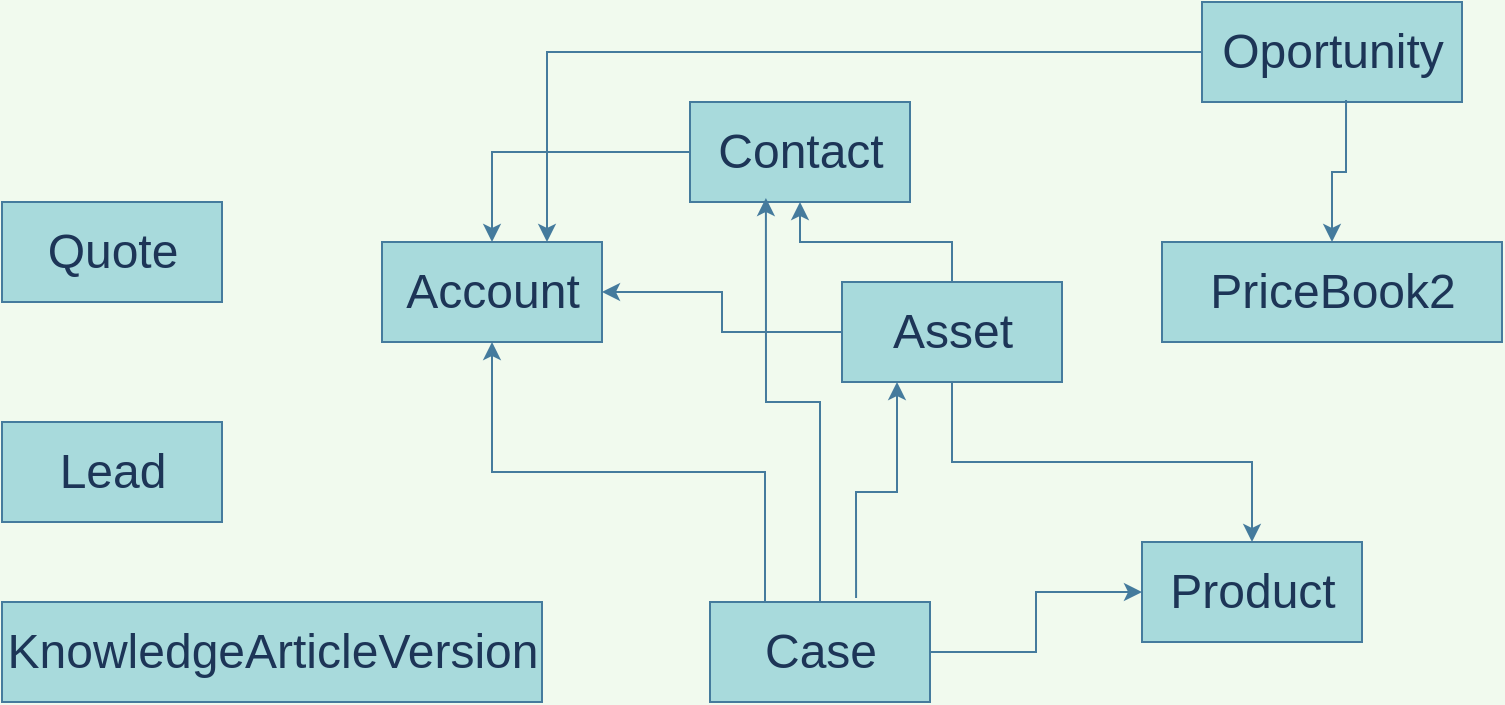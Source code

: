 <mxfile version="20.4.0" type="github"><diagram id="1SM22O7Kd2JYgfA0T8k3" name="Página-1"><mxGraphModel dx="5077" dy="479" grid="1" gridSize="10" guides="1" tooltips="1" connect="1" arrows="1" fold="1" page="1" pageScale="1" pageWidth="827" pageHeight="1169" background="#F1FAEE" math="0" shadow="0"><root><mxCell id="0"/><mxCell id="1" parent="0"/><mxCell id="FKeongPLxDq8FLIK552c-3" value="Lead" style="html=1;fontSize=24;fillColor=#A8DADC;strokeColor=#457B9D;fontColor=#1D3557;" parent="1" vertex="1"><mxGeometry x="-4120" y="210" width="110" height="50" as="geometry"/></mxCell><mxCell id="FKeongPLxDq8FLIK552c-4" value="Account" style="html=1;fontSize=24;fillColor=#A8DADC;strokeColor=#457B9D;fontColor=#1D3557;" parent="1" vertex="1"><mxGeometry x="-3930" y="120" width="110" height="50" as="geometry"/></mxCell><mxCell id="FKeongPLxDq8FLIK552c-5" value="Contact" style="html=1;fontSize=24;fillColor=#A8DADC;strokeColor=#457B9D;fontColor=#1D3557;" parent="1" vertex="1"><mxGeometry x="-3776" y="50" width="110" height="50" as="geometry"/></mxCell><mxCell id="VmHgna6y-gOOKhq2sRlZ-14" style="edgeStyle=orthogonalEdgeStyle;rounded=0;orthogonalLoop=1;jettySize=auto;html=1;strokeColor=#457B9D;fontColor=#1D3557;fillColor=#A8DADC;" parent="1" source="FKeongPLxDq8FLIK552c-10" target="FKeongPLxDq8FLIK552c-5" edge="1"><mxGeometry relative="1" as="geometry"/></mxCell><mxCell id="FKeongPLxDq8FLIK552c-10" value="Asset" style="html=1;fontSize=24;fillColor=#A8DADC;strokeColor=#457B9D;fontColor=#1D3557;" parent="1" vertex="1"><mxGeometry x="-3700" y="140" width="110" height="50" as="geometry"/></mxCell><mxCell id="FKeongPLxDq8FLIK552c-11" value="Case" style="html=1;fontSize=24;fillColor=#A8DADC;strokeColor=#457B9D;fontColor=#1D3557;" parent="1" vertex="1"><mxGeometry x="-3766" y="300" width="110" height="50" as="geometry"/></mxCell><mxCell id="FKeongPLxDq8FLIK552c-12" value="Product" style="html=1;fontSize=24;fillColor=#A8DADC;strokeColor=#457B9D;fontColor=#1D3557;" parent="1" vertex="1"><mxGeometry x="-3550" y="270" width="110" height="50" as="geometry"/></mxCell><mxCell id="FKeongPLxDq8FLIK552c-15" value="PriceBook2" style="html=1;fontSize=24;fillColor=#A8DADC;strokeColor=#457B9D;fontColor=#1D3557;" parent="1" vertex="1"><mxGeometry x="-3540" y="120" width="170" height="50" as="geometry"/></mxCell><mxCell id="FKeongPLxDq8FLIK552c-16" value="Oportunity" style="html=1;fontSize=24;fillColor=#A8DADC;strokeColor=#457B9D;fontColor=#1D3557;" parent="1" vertex="1"><mxGeometry x="-3520" width="130" height="50" as="geometry"/></mxCell><mxCell id="FKeongPLxDq8FLIK552c-19" value="Quote" style="html=1;fontSize=24;fillColor=#A8DADC;strokeColor=#457B9D;fontColor=#1D3557;" parent="1" vertex="1"><mxGeometry x="-4120" y="100" width="110" height="50" as="geometry"/></mxCell><mxCell id="FKeongPLxDq8FLIK552c-24" value="KnowledgeArticleVersion" style="html=1;fontSize=24;fillColor=#A8DADC;strokeColor=#457B9D;fontColor=#1D3557;" parent="1" vertex="1"><mxGeometry x="-4120" y="300" width="270" height="50" as="geometry"/></mxCell><mxCell id="VmHgna6y-gOOKhq2sRlZ-15" style="edgeStyle=orthogonalEdgeStyle;rounded=0;orthogonalLoop=1;jettySize=auto;html=1;strokeColor=#457B9D;fontColor=#1D3557;fillColor=#A8DADC;entryX=0.345;entryY=0.96;entryDx=0;entryDy=0;entryPerimeter=0;exitX=0.5;exitY=0;exitDx=0;exitDy=0;" parent="1" source="FKeongPLxDq8FLIK552c-11" target="FKeongPLxDq8FLIK552c-5" edge="1"><mxGeometry relative="1" as="geometry"><mxPoint x="-3635" y="150" as="sourcePoint"/><mxPoint x="-3720" y="150" as="targetPoint"/></mxGeometry></mxCell><mxCell id="VmHgna6y-gOOKhq2sRlZ-16" style="edgeStyle=orthogonalEdgeStyle;rounded=0;orthogonalLoop=1;jettySize=auto;html=1;strokeColor=#457B9D;fontColor=#1D3557;fillColor=#A8DADC;" parent="1" source="FKeongPLxDq8FLIK552c-5" target="FKeongPLxDq8FLIK552c-4" edge="1"><mxGeometry relative="1" as="geometry"><mxPoint x="-3635" y="150" as="sourcePoint"/><mxPoint x="-3701" y="90" as="targetPoint"/></mxGeometry></mxCell><mxCell id="VmHgna6y-gOOKhq2sRlZ-17" style="edgeStyle=orthogonalEdgeStyle;rounded=0;orthogonalLoop=1;jettySize=auto;html=1;strokeColor=#457B9D;fontColor=#1D3557;fillColor=#A8DADC;exitX=0.25;exitY=0;exitDx=0;exitDy=0;" parent="1" source="FKeongPLxDq8FLIK552c-11" target="FKeongPLxDq8FLIK552c-4" edge="1"><mxGeometry relative="1" as="geometry"><mxPoint x="-3701" y="310" as="sourcePoint"/><mxPoint x="-3718.05" y="88" as="targetPoint"/></mxGeometry></mxCell><mxCell id="VmHgna6y-gOOKhq2sRlZ-18" style="edgeStyle=orthogonalEdgeStyle;rounded=0;orthogonalLoop=1;jettySize=auto;html=1;strokeColor=#457B9D;fontColor=#1D3557;fillColor=#A8DADC;entryX=0.75;entryY=0;entryDx=0;entryDy=0;" parent="1" source="FKeongPLxDq8FLIK552c-16" target="FKeongPLxDq8FLIK552c-4" edge="1"><mxGeometry relative="1" as="geometry"><mxPoint x="-3728.5" y="310" as="sourcePoint"/><mxPoint x="-3800" y="140" as="targetPoint"/></mxGeometry></mxCell><mxCell id="VmHgna6y-gOOKhq2sRlZ-19" style="edgeStyle=orthogonalEdgeStyle;rounded=0;orthogonalLoop=1;jettySize=auto;html=1;strokeColor=#457B9D;fontColor=#1D3557;fillColor=#A8DADC;entryX=1;entryY=0.5;entryDx=0;entryDy=0;" parent="1" source="FKeongPLxDq8FLIK552c-10" target="FKeongPLxDq8FLIK552c-4" edge="1"><mxGeometry relative="1" as="geometry"><mxPoint x="-3635" y="150" as="sourcePoint"/><mxPoint x="-3711" y="110" as="targetPoint"/></mxGeometry></mxCell><mxCell id="VmHgna6y-gOOKhq2sRlZ-20" style="edgeStyle=orthogonalEdgeStyle;rounded=0;orthogonalLoop=1;jettySize=auto;html=1;strokeColor=#457B9D;fontColor=#1D3557;fillColor=#A8DADC;exitX=0.5;exitY=1;exitDx=0;exitDy=0;" parent="1" source="FKeongPLxDq8FLIK552c-10" target="FKeongPLxDq8FLIK552c-12" edge="1"><mxGeometry relative="1" as="geometry"><mxPoint x="-3690" y="175" as="sourcePoint"/><mxPoint x="-3810" y="155" as="targetPoint"/></mxGeometry></mxCell><mxCell id="VmHgna6y-gOOKhq2sRlZ-22" style="edgeStyle=orthogonalEdgeStyle;rounded=0;orthogonalLoop=1;jettySize=auto;html=1;strokeColor=#457B9D;fontColor=#1D3557;fillColor=#A8DADC;exitX=0.664;exitY=-0.04;exitDx=0;exitDy=0;entryX=0.25;entryY=1;entryDx=0;entryDy=0;exitPerimeter=0;" parent="1" source="FKeongPLxDq8FLIK552c-11" target="FKeongPLxDq8FLIK552c-10" edge="1"><mxGeometry relative="1" as="geometry"><mxPoint x="-3635" y="200" as="sourcePoint"/><mxPoint x="-3485" y="280" as="targetPoint"/></mxGeometry></mxCell><mxCell id="VmHgna6y-gOOKhq2sRlZ-23" style="edgeStyle=orthogonalEdgeStyle;rounded=0;orthogonalLoop=1;jettySize=auto;html=1;strokeColor=#457B9D;fontColor=#1D3557;fillColor=#A8DADC;exitX=1;exitY=0.5;exitDx=0;exitDy=0;" parent="1" source="FKeongPLxDq8FLIK552c-11" target="FKeongPLxDq8FLIK552c-12" edge="1"><mxGeometry relative="1" as="geometry"><mxPoint x="-3682.96" y="308" as="sourcePoint"/><mxPoint x="-3662.5" y="200" as="targetPoint"/></mxGeometry></mxCell><mxCell id="VmHgna6y-gOOKhq2sRlZ-25" style="edgeStyle=orthogonalEdgeStyle;rounded=0;orthogonalLoop=1;jettySize=auto;html=1;strokeColor=#457B9D;fontColor=#1D3557;fillColor=#A8DADC;exitX=0.554;exitY=0.98;exitDx=0;exitDy=0;exitPerimeter=0;" parent="1" source="FKeongPLxDq8FLIK552c-16" target="FKeongPLxDq8FLIK552c-15" edge="1"><mxGeometry relative="1" as="geometry"><mxPoint x="-3635" y="200" as="sourcePoint"/><mxPoint x="-3485" y="280" as="targetPoint"/></mxGeometry></mxCell></root></mxGraphModel></diagram></mxfile>